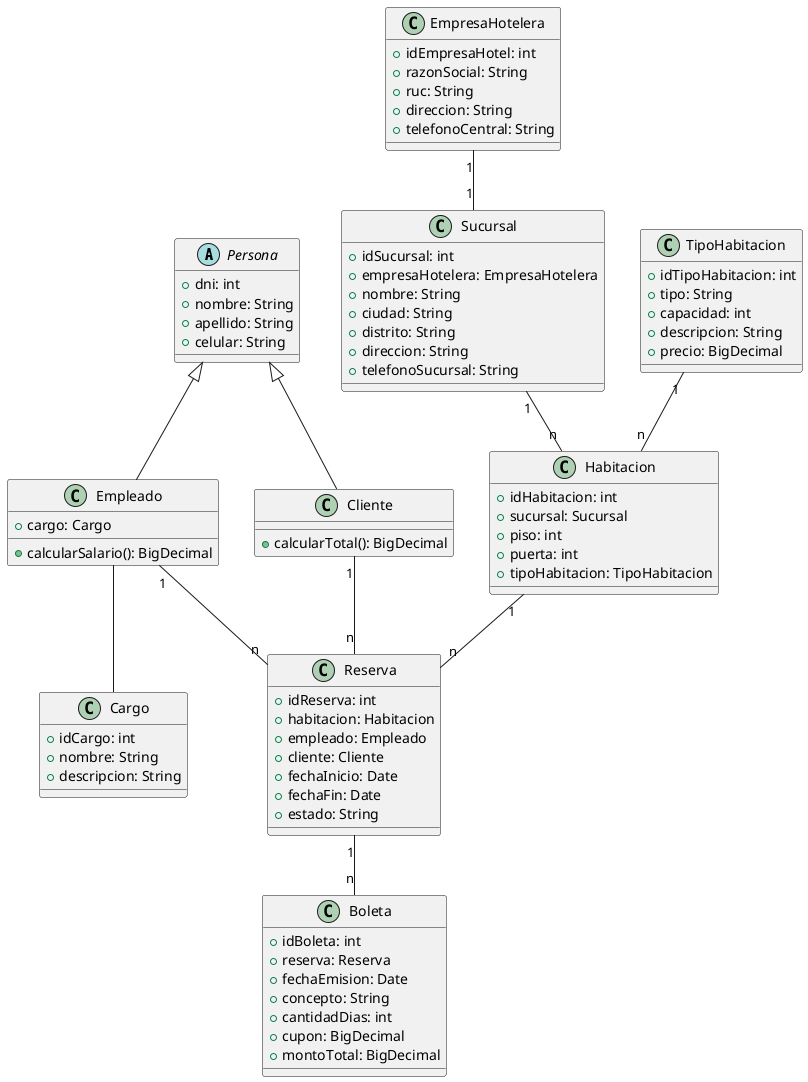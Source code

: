 @startuml

abstract class Persona {
  + dni: int
  + nombre: String
  + apellido: String
  + celular: String
}

class Cliente {
  + calcularTotal(): BigDecimal
}

class Empleado {
  + cargo: Cargo
  + calcularSalario(): BigDecimal
}

class Cargo {
  + idCargo: int
  + nombre: String
  + descripcion: String
}

class EmpresaHotelera {
  + idEmpresaHotel: int
  + razonSocial: String
  + ruc: String
  + direccion: String
  + telefonoCentral: String
}

class Sucursal {
  + idSucursal: int
  + empresaHotelera: EmpresaHotelera
  + nombre: String
  + ciudad: String
  + distrito: String
  + direccion: String
  + telefonoSucursal: String
}

class TipoHabitacion {
  + idTipoHabitacion: int
  + tipo: String
  + capacidad: int
  + descripcion: String
  + precio: BigDecimal
}

class Habitacion {
  + idHabitacion: int
  + sucursal: Sucursal
  + piso: int
  + puerta: int
  + tipoHabitacion: TipoHabitacion
}

class Reserva {
  + idReserva: int
  + habitacion: Habitacion
  + empleado: Empleado
  + cliente: Cliente
  + fechaInicio: Date
  + fechaFin: Date
  + estado: String
}

class Boleta {
  + idBoleta: int
  + reserva: Reserva
  + fechaEmision: Date
  + concepto: String
  + cantidadDias: int
  + cupon: BigDecimal
  + montoTotal: BigDecimal
}

Empleado -- Cargo

Persona <|-- Cliente
Persona <|-- Empleado

EmpresaHotelera "1" -- "1" Sucursal
Sucursal "1" -- "n" Habitacion
TipoHabitacion "1" -- "n" Habitacion
Habitacion "1" -- "n" Reserva
Empleado "1" -- "n" Reserva
Cliente "1" -- "n" Reserva
Reserva "1" -- "n" Boleta

@enduml
